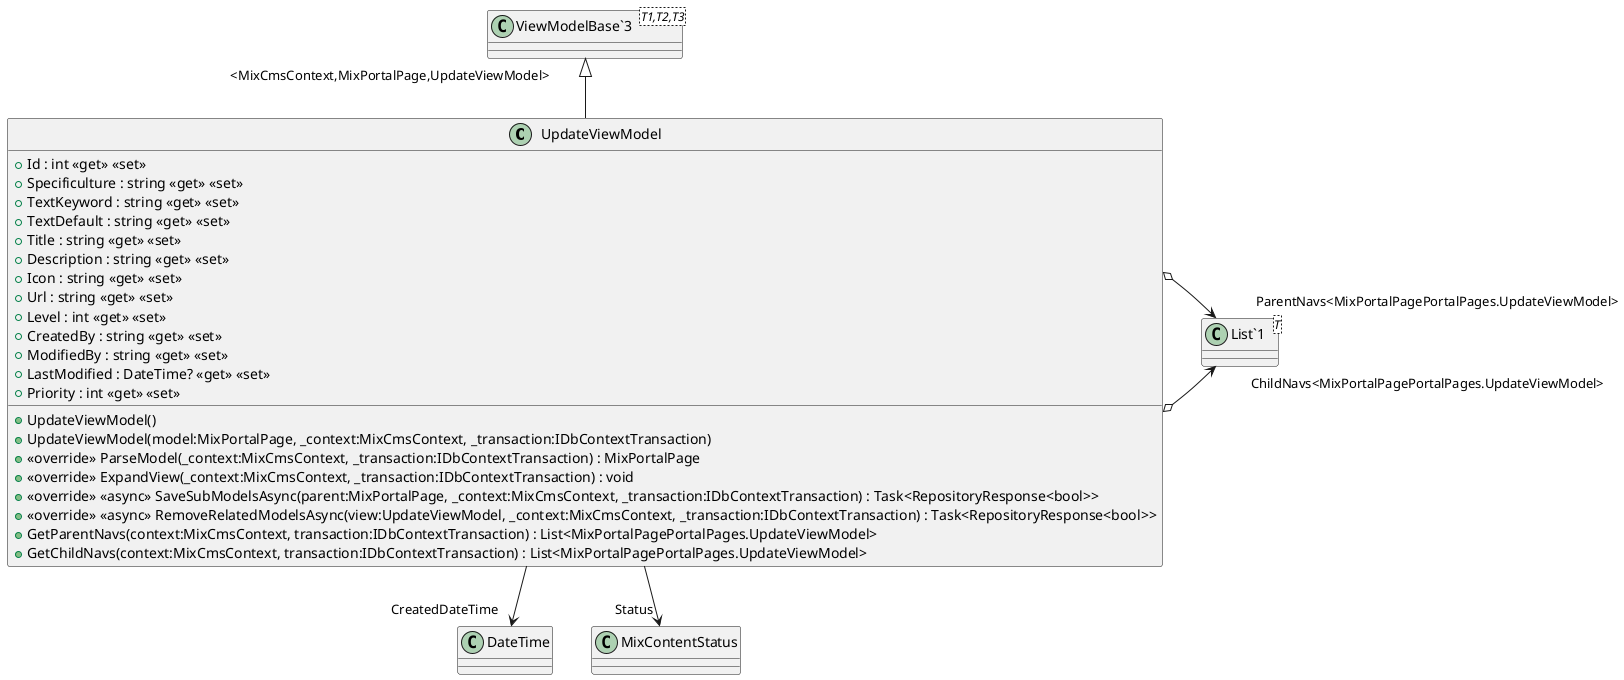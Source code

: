 @startuml
class UpdateViewModel {
    + Id : int <<get>> <<set>>
    + Specificulture : string <<get>> <<set>>
    + TextKeyword : string <<get>> <<set>>
    + TextDefault : string <<get>> <<set>>
    + Title : string <<get>> <<set>>
    + Description : string <<get>> <<set>>
    + Icon : string <<get>> <<set>>
    + Url : string <<get>> <<set>>
    + Level : int <<get>> <<set>>
    + CreatedBy : string <<get>> <<set>>
    + ModifiedBy : string <<get>> <<set>>
    + LastModified : DateTime? <<get>> <<set>>
    + Priority : int <<get>> <<set>>
    + UpdateViewModel()
    + UpdateViewModel(model:MixPortalPage, _context:MixCmsContext, _transaction:IDbContextTransaction)
    + <<override>> ParseModel(_context:MixCmsContext, _transaction:IDbContextTransaction) : MixPortalPage
    + <<override>> ExpandView(_context:MixCmsContext, _transaction:IDbContextTransaction) : void
    + <<override>> <<async>> SaveSubModelsAsync(parent:MixPortalPage, _context:MixCmsContext, _transaction:IDbContextTransaction) : Task<RepositoryResponse<bool>>
    + <<override>> <<async>> RemoveRelatedModelsAsync(view:UpdateViewModel, _context:MixCmsContext, _transaction:IDbContextTransaction) : Task<RepositoryResponse<bool>>
    + GetParentNavs(context:MixCmsContext, transaction:IDbContextTransaction) : List<MixPortalPagePortalPages.UpdateViewModel>
    + GetChildNavs(context:MixCmsContext, transaction:IDbContextTransaction) : List<MixPortalPagePortalPages.UpdateViewModel>
}
class "ViewModelBase`3"<T1,T2,T3> {
}
class "List`1"<T> {
}
"ViewModelBase`3" "<MixCmsContext,MixPortalPage,UpdateViewModel>" <|-- UpdateViewModel
UpdateViewModel --> "CreatedDateTime" DateTime
UpdateViewModel --> "Status" MixContentStatus
UpdateViewModel o-> "ChildNavs<MixPortalPagePortalPages.UpdateViewModel>" "List`1"
UpdateViewModel o-> "ParentNavs<MixPortalPagePortalPages.UpdateViewModel>" "List`1"
@enduml

